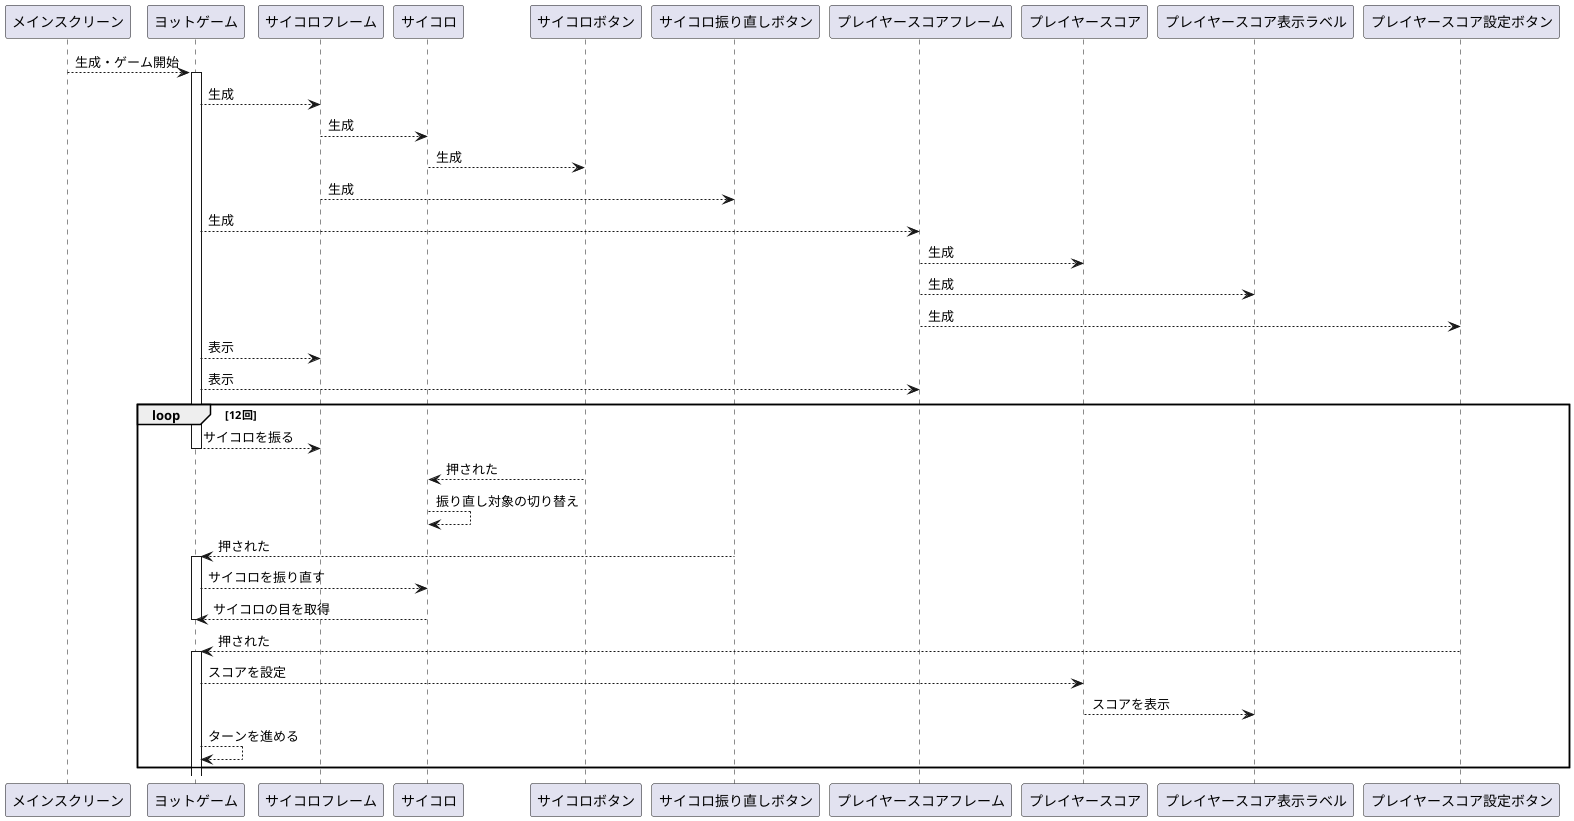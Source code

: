 @startuml シーケンス図
メインスクリーン --> ヨットゲーム: 生成・ゲーム開始

activate ヨットゲーム
ヨットゲーム --> サイコロフレーム: 生成
サイコロフレーム --> サイコロ: 生成
サイコロ --> サイコロボタン: 生成
サイコロフレーム --> サイコロ振り直しボタン: 生成

ヨットゲーム --> プレイヤースコアフレーム: 生成
プレイヤースコアフレーム --> プレイヤースコア: 生成
プレイヤースコアフレーム --> プレイヤースコア表示ラベル: 生成
プレイヤースコアフレーム --> プレイヤースコア設定ボタン: 生成

ヨットゲーム --> サイコロフレーム: 表示
ヨットゲーム --> プレイヤースコアフレーム: 表示

' (ターン処理) ここから 12回繰り返す
loop 12回
    ヨットゲーム --> サイコロフレーム: サイコロを振る
    deactivate ヨットゲーム

    サイコロボタン --> サイコロ: 押された
    サイコロ --> サイコロ: 振り直し対象の切り替え
    サイコロ振り直しボタン --> ヨットゲーム: 押された
    activate ヨットゲーム
    ヨットゲーム --> サイコロ: サイコロを振り直す
    サイコロ --> ヨットゲーム: サイコロの目を取得
    deactivate ヨットゲーム

    プレイヤースコア設定ボタン --> ヨットゲーム: 押された
    activate ヨットゲーム
    ヨットゲーム --> プレイヤースコア: スコアを設定
    プレイヤースコア --> プレイヤースコア表示ラベル: スコアを表示
    ヨットゲーム --> ヨットゲーム: ターンを進める
end
@enduml